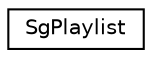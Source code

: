 digraph "Graphical Class Hierarchy"
{
 // LATEX_PDF_SIZE
  edge [fontname="Helvetica",fontsize="10",labelfontname="Helvetica",labelfontsize="10"];
  node [fontname="Helvetica",fontsize="10",shape=record];
  rankdir="LR";
  Node0 [label="SgPlaylist",height=0.2,width=0.4,color="black", fillcolor="white", style="filled",URL="$classSgPlaylist.html",tooltip=" "];
}
